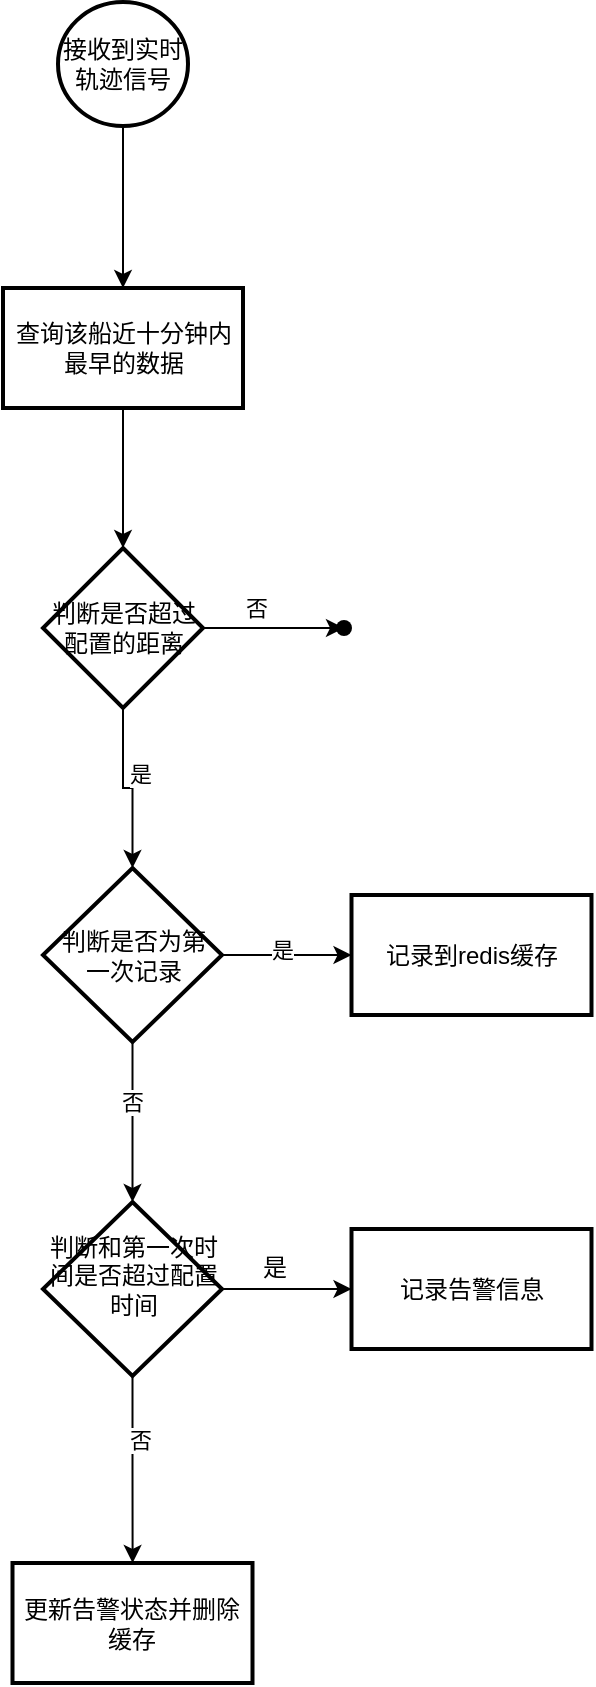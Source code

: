 <mxfile version="28.0.6">
  <diagram id="C5RBs43oDa-KdzZeNtuy" name="Page-1">
    <mxGraphModel dx="1426" dy="743" grid="0" gridSize="10" guides="1" tooltips="1" connect="1" arrows="1" fold="1" page="1" pageScale="1" pageWidth="827" pageHeight="1169" background="none" math="0" shadow="0">
      <root>
        <mxCell id="WIyWlLk6GJQsqaUBKTNV-0" />
        <mxCell id="WIyWlLk6GJQsqaUBKTNV-1" parent="WIyWlLk6GJQsqaUBKTNV-0" />
        <mxCell id="sW7xOyqZdAzlP1_AFJfC-4" value="" style="edgeStyle=orthogonalEdgeStyle;rounded=0;orthogonalLoop=1;jettySize=auto;html=1;strokeWidth=1;" edge="1" parent="WIyWlLk6GJQsqaUBKTNV-1" source="sW7xOyqZdAzlP1_AFJfC-1" target="sW7xOyqZdAzlP1_AFJfC-3">
          <mxGeometry relative="1" as="geometry" />
        </mxCell>
        <mxCell id="sW7xOyqZdAzlP1_AFJfC-1" value="接收到实时轨迹信号" style="strokeWidth=2;html=1;shape=mxgraph.flowchart.start_2;whiteSpace=wrap;" vertex="1" parent="WIyWlLk6GJQsqaUBKTNV-1">
          <mxGeometry x="107" y="58" width="65" height="62" as="geometry" />
        </mxCell>
        <mxCell id="sW7xOyqZdAzlP1_AFJfC-8" value="" style="edgeStyle=orthogonalEdgeStyle;rounded=0;orthogonalLoop=1;jettySize=auto;html=1;" edge="1" parent="WIyWlLk6GJQsqaUBKTNV-1" source="sW7xOyqZdAzlP1_AFJfC-3" target="sW7xOyqZdAzlP1_AFJfC-7">
          <mxGeometry relative="1" as="geometry" />
        </mxCell>
        <mxCell id="sW7xOyqZdAzlP1_AFJfC-3" value="查询该船近十分钟内最早的数据" style="whiteSpace=wrap;html=1;strokeWidth=2;" vertex="1" parent="WIyWlLk6GJQsqaUBKTNV-1">
          <mxGeometry x="79.5" y="201" width="120" height="60" as="geometry" />
        </mxCell>
        <mxCell id="sW7xOyqZdAzlP1_AFJfC-10" value="" style="edgeStyle=orthogonalEdgeStyle;rounded=0;orthogonalLoop=1;jettySize=auto;html=1;" edge="1" parent="WIyWlLk6GJQsqaUBKTNV-1" source="sW7xOyqZdAzlP1_AFJfC-7" target="sW7xOyqZdAzlP1_AFJfC-9">
          <mxGeometry relative="1" as="geometry" />
        </mxCell>
        <mxCell id="sW7xOyqZdAzlP1_AFJfC-11" value="否" style="edgeLabel;html=1;align=center;verticalAlign=middle;resizable=0;points=[];" vertex="1" connectable="0" parent="sW7xOyqZdAzlP1_AFJfC-10">
          <mxGeometry x="-0.358" relative="1" as="geometry">
            <mxPoint x="4" y="-10" as="offset" />
          </mxGeometry>
        </mxCell>
        <mxCell id="sW7xOyqZdAzlP1_AFJfC-13" value="" style="edgeStyle=orthogonalEdgeStyle;rounded=0;orthogonalLoop=1;jettySize=auto;html=1;" edge="1" parent="WIyWlLk6GJQsqaUBKTNV-1" source="sW7xOyqZdAzlP1_AFJfC-7" target="sW7xOyqZdAzlP1_AFJfC-12">
          <mxGeometry relative="1" as="geometry" />
        </mxCell>
        <mxCell id="sW7xOyqZdAzlP1_AFJfC-14" value="是" style="edgeLabel;html=1;align=center;verticalAlign=middle;resizable=0;points=[];" vertex="1" connectable="0" parent="sW7xOyqZdAzlP1_AFJfC-13">
          <mxGeometry x="-0.225" y="-1" relative="1" as="geometry">
            <mxPoint x="9" as="offset" />
          </mxGeometry>
        </mxCell>
        <mxCell id="sW7xOyqZdAzlP1_AFJfC-7" value="判断是否超过配置的距离" style="rhombus;whiteSpace=wrap;html=1;strokeWidth=2;" vertex="1" parent="WIyWlLk6GJQsqaUBKTNV-1">
          <mxGeometry x="99.5" y="331" width="80" height="80" as="geometry" />
        </mxCell>
        <mxCell id="sW7xOyqZdAzlP1_AFJfC-9" value="" style="shape=waypoint;sketch=0;size=6;pointerEvents=1;points=[];fillColor=default;resizable=0;rotatable=0;perimeter=centerPerimeter;snapToPoint=1;strokeWidth=2;" vertex="1" parent="WIyWlLk6GJQsqaUBKTNV-1">
          <mxGeometry x="240" y="361" width="20" height="20" as="geometry" />
        </mxCell>
        <mxCell id="sW7xOyqZdAzlP1_AFJfC-16" value="" style="edgeStyle=orthogonalEdgeStyle;rounded=0;orthogonalLoop=1;jettySize=auto;html=1;" edge="1" parent="WIyWlLk6GJQsqaUBKTNV-1" source="sW7xOyqZdAzlP1_AFJfC-12" target="sW7xOyqZdAzlP1_AFJfC-15">
          <mxGeometry relative="1" as="geometry" />
        </mxCell>
        <mxCell id="sW7xOyqZdAzlP1_AFJfC-17" value="是" style="edgeLabel;html=1;align=center;verticalAlign=middle;resizable=0;points=[];" vertex="1" connectable="0" parent="sW7xOyqZdAzlP1_AFJfC-16">
          <mxGeometry x="-0.073" y="4" relative="1" as="geometry">
            <mxPoint y="1" as="offset" />
          </mxGeometry>
        </mxCell>
        <mxCell id="sW7xOyqZdAzlP1_AFJfC-19" value="" style="edgeStyle=orthogonalEdgeStyle;rounded=0;orthogonalLoop=1;jettySize=auto;html=1;" edge="1" parent="WIyWlLk6GJQsqaUBKTNV-1" source="sW7xOyqZdAzlP1_AFJfC-12" target="sW7xOyqZdAzlP1_AFJfC-18">
          <mxGeometry relative="1" as="geometry" />
        </mxCell>
        <mxCell id="sW7xOyqZdAzlP1_AFJfC-20" value="否" style="edgeLabel;html=1;align=center;verticalAlign=middle;resizable=0;points=[];" vertex="1" connectable="0" parent="sW7xOyqZdAzlP1_AFJfC-19">
          <mxGeometry x="-0.25" y="-1" relative="1" as="geometry">
            <mxPoint as="offset" />
          </mxGeometry>
        </mxCell>
        <mxCell id="sW7xOyqZdAzlP1_AFJfC-12" value="判断是否为第&lt;div&gt;一次记录&lt;/div&gt;" style="rhombus;whiteSpace=wrap;html=1;strokeWidth=2;" vertex="1" parent="WIyWlLk6GJQsqaUBKTNV-1">
          <mxGeometry x="99.5" y="491" width="89.5" height="87" as="geometry" />
        </mxCell>
        <mxCell id="sW7xOyqZdAzlP1_AFJfC-15" value="记录到redis缓存" style="whiteSpace=wrap;html=1;strokeWidth=2;" vertex="1" parent="WIyWlLk6GJQsqaUBKTNV-1">
          <mxGeometry x="253.75" y="504.5" width="120" height="60" as="geometry" />
        </mxCell>
        <mxCell id="sW7xOyqZdAzlP1_AFJfC-25" value="" style="edgeStyle=orthogonalEdgeStyle;rounded=0;orthogonalLoop=1;jettySize=auto;html=1;" edge="1" parent="WIyWlLk6GJQsqaUBKTNV-1" source="sW7xOyqZdAzlP1_AFJfC-18" target="sW7xOyqZdAzlP1_AFJfC-24">
          <mxGeometry relative="1" as="geometry" />
        </mxCell>
        <mxCell id="sW7xOyqZdAzlP1_AFJfC-28" value="" style="edgeStyle=orthogonalEdgeStyle;rounded=0;orthogonalLoop=1;jettySize=auto;html=1;" edge="1" parent="WIyWlLk6GJQsqaUBKTNV-1" source="sW7xOyqZdAzlP1_AFJfC-18" target="sW7xOyqZdAzlP1_AFJfC-27">
          <mxGeometry relative="1" as="geometry" />
        </mxCell>
        <mxCell id="sW7xOyqZdAzlP1_AFJfC-29" value="否" style="edgeLabel;html=1;align=center;verticalAlign=middle;resizable=0;points=[];" vertex="1" connectable="0" parent="sW7xOyqZdAzlP1_AFJfC-28">
          <mxGeometry x="-0.315" y="3" relative="1" as="geometry">
            <mxPoint as="offset" />
          </mxGeometry>
        </mxCell>
        <mxCell id="sW7xOyqZdAzlP1_AFJfC-18" value="判断和第一次时间是否超过配置时间&lt;div&gt;&lt;br&gt;&lt;/div&gt;" style="rhombus;whiteSpace=wrap;html=1;strokeWidth=2;" vertex="1" parent="WIyWlLk6GJQsqaUBKTNV-1">
          <mxGeometry x="99.5" y="658" width="89.5" height="87" as="geometry" />
        </mxCell>
        <mxCell id="sW7xOyqZdAzlP1_AFJfC-24" value="记录告警信息" style="whiteSpace=wrap;html=1;strokeWidth=2;" vertex="1" parent="WIyWlLk6GJQsqaUBKTNV-1">
          <mxGeometry x="253.75" y="671.5" width="120" height="60" as="geometry" />
        </mxCell>
        <mxCell id="sW7xOyqZdAzlP1_AFJfC-26" value="是" style="text;html=1;align=center;verticalAlign=middle;resizable=0;points=[];autosize=1;strokeColor=none;fillColor=none;" vertex="1" parent="WIyWlLk6GJQsqaUBKTNV-1">
          <mxGeometry x="199.5" y="678" width="30" height="26" as="geometry" />
        </mxCell>
        <mxCell id="sW7xOyqZdAzlP1_AFJfC-27" value="更新告警状态并删除缓存" style="whiteSpace=wrap;html=1;strokeWidth=2;" vertex="1" parent="WIyWlLk6GJQsqaUBKTNV-1">
          <mxGeometry x="84.25" y="838.5" width="120" height="60" as="geometry" />
        </mxCell>
      </root>
    </mxGraphModel>
  </diagram>
</mxfile>

